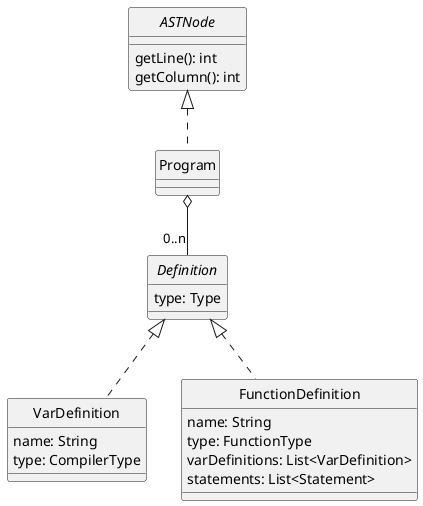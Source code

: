 @startuml Program
skinparam style strictuml
skinparam monochrome true


interface ASTNode {
    getLine(): int
    getColumn(): int
}

/'Un programa está compuesto por una secuencia de definiciones de
variables y definiciones de funciones.
'/

ASTNode <|.. Program

class Program

interface Definition {
    type: Type
}

Program o-- "0..n" Definition

'La definición de una variable es un identificador seguido de :: y su respectivo tipo
class VarDefinition {
    name: String
    type: CompilerType
}

'TODO pendiente de terminar
/' Una función se define usando:
    la palabra def,
    el identificador de la función,
    seguido de una lista de parámetros  comprendidos por ( y ) y separados por ,,
    después de los parámetros, y separado por ::, se debe especificar el tipo de  retorno.
'/
class FunctionDefinition {
    name: String
    type: FunctionType
    varDefinitions: List<VarDefinition>
    statements: List<Statement>
}

Definition <|.. VarDefinition
Definition <|.. FunctionDefinition

@enduml
